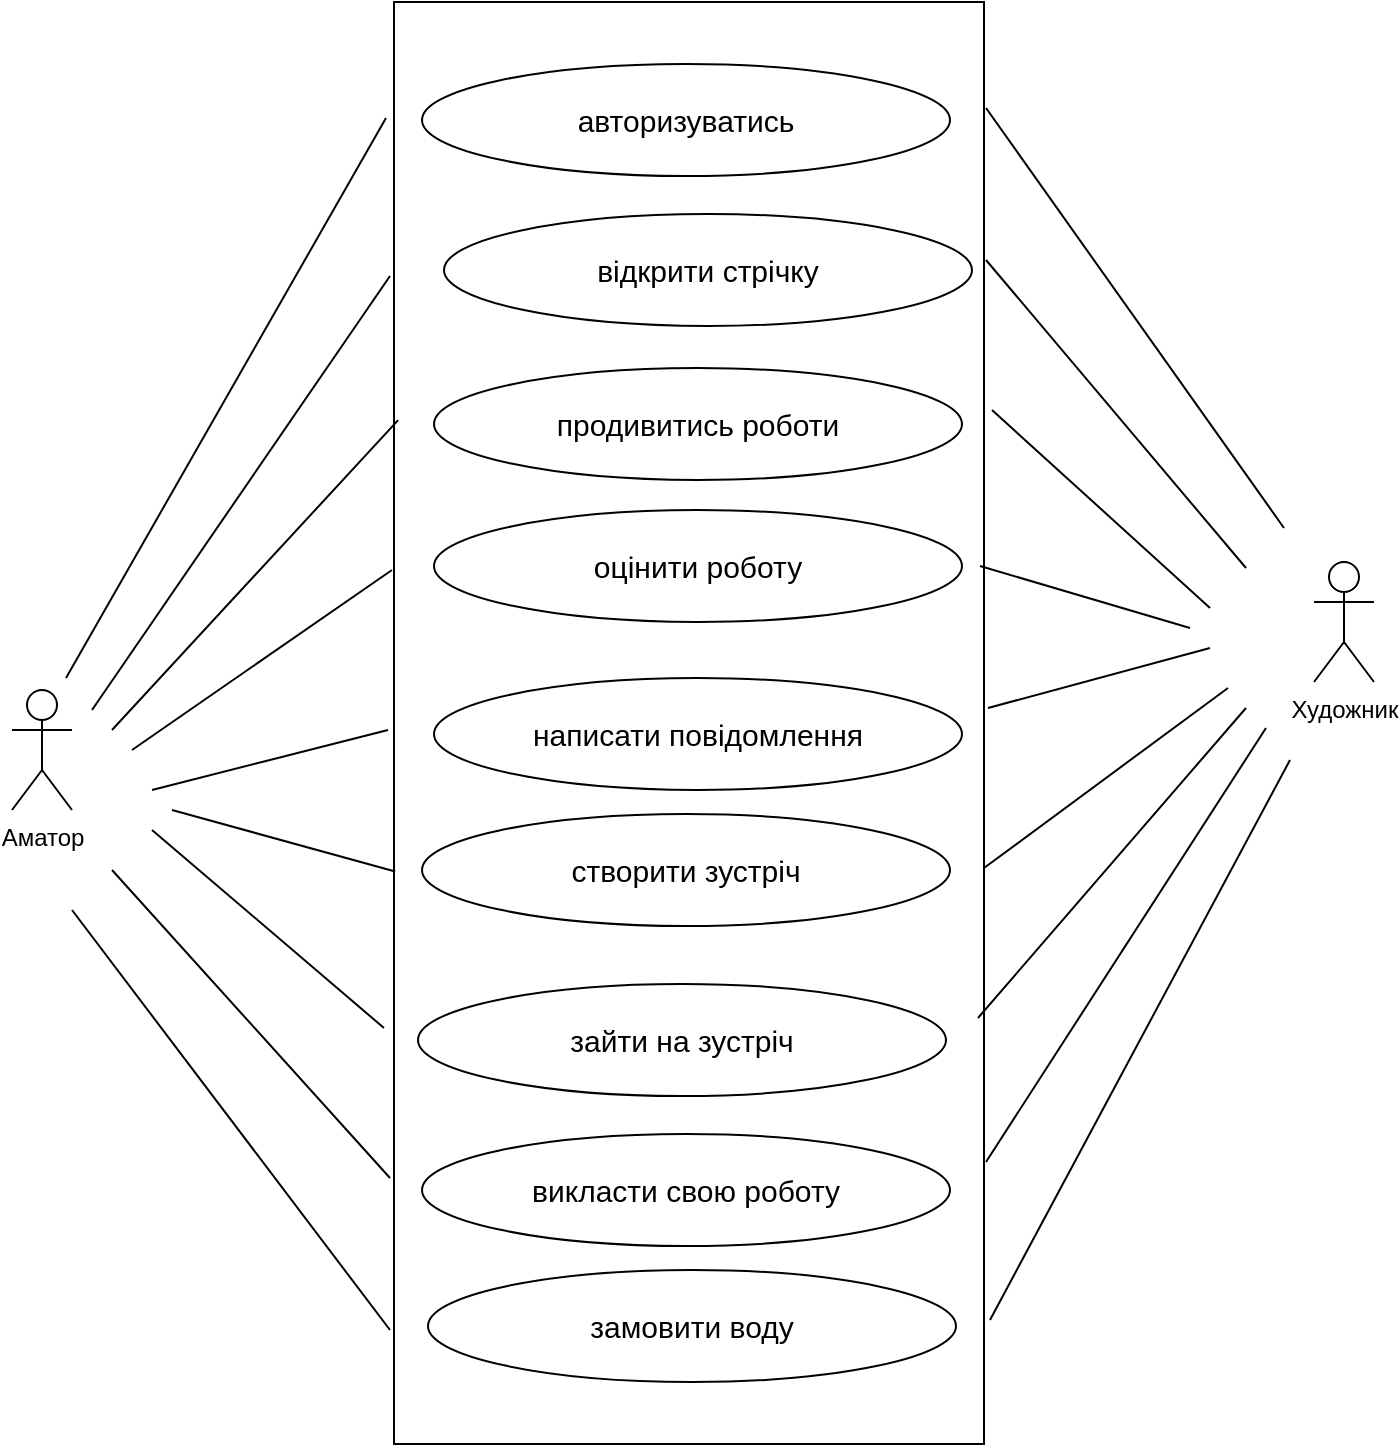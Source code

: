 <mxfile version="16.0.0" type="device"><diagram id="-npAzaXgrkG02xMBJWAt" name="Страница 1"><mxGraphModel dx="1483" dy="943" grid="0" gridSize="10" guides="1" tooltips="1" connect="1" arrows="1" fold="1" page="1" pageScale="1" pageWidth="827" pageHeight="1169" math="0" shadow="0"><root><mxCell id="0"/><mxCell id="1" parent="0"/><mxCell id="8axRr-4qDeUGZO0L-44V-12" value="" style="rounded=0;whiteSpace=wrap;html=1;" vertex="1" parent="1"><mxGeometry x="281" y="116" width="295" height="721" as="geometry"/></mxCell><mxCell id="TfWt5iIgsPcJb-KnJJEE-1" value="Аматор" style="shape=umlActor;verticalLabelPosition=bottom;verticalAlign=top;html=1;outlineConnect=0;" parent="1" vertex="1"><mxGeometry x="90" y="460" width="30" height="60" as="geometry"/></mxCell><mxCell id="TfWt5iIgsPcJb-KnJJEE-2" value="Художник&lt;br&gt;" style="shape=umlActor;verticalLabelPosition=bottom;verticalAlign=top;html=1;outlineConnect=0;" parent="1" vertex="1"><mxGeometry x="741" y="396" width="30" height="60" as="geometry"/></mxCell><mxCell id="TfWt5iIgsPcJb-KnJJEE-17" value="" style="endArrow=none;html=1;rounded=0;fontSize=15;" parent="1" edge="1"><mxGeometry width="50" height="50" relative="1" as="geometry"><mxPoint x="130" y="470" as="sourcePoint"/><mxPoint x="279" y="253" as="targetPoint"/></mxGeometry></mxCell><mxCell id="TfWt5iIgsPcJb-KnJJEE-18" value="" style="endArrow=none;html=1;rounded=0;fontSize=15;entryX=0.007;entryY=0.29;entryDx=0;entryDy=0;entryPerimeter=0;" parent="1" edge="1" target="8axRr-4qDeUGZO0L-44V-12"><mxGeometry width="50" height="50" relative="1" as="geometry"><mxPoint x="140" y="480" as="sourcePoint"/><mxPoint x="270" y="340" as="targetPoint"/></mxGeometry></mxCell><mxCell id="TfWt5iIgsPcJb-KnJJEE-19" value="" style="endArrow=none;html=1;rounded=0;fontSize=15;" parent="1" edge="1"><mxGeometry width="50" height="50" relative="1" as="geometry"><mxPoint x="150" y="490" as="sourcePoint"/><mxPoint x="280" y="400" as="targetPoint"/></mxGeometry></mxCell><mxCell id="TfWt5iIgsPcJb-KnJJEE-20" value="" style="endArrow=none;html=1;rounded=0;fontSize=15;" parent="1" edge="1"><mxGeometry width="50" height="50" relative="1" as="geometry"><mxPoint x="160" y="510" as="sourcePoint"/><mxPoint x="278" y="480" as="targetPoint"/></mxGeometry></mxCell><mxCell id="TfWt5iIgsPcJb-KnJJEE-21" value="" style="endArrow=none;html=1;rounded=0;fontSize=15;" parent="1" edge="1"><mxGeometry width="50" height="50" relative="1" as="geometry"><mxPoint x="279" y="780" as="sourcePoint"/><mxPoint x="120" y="570" as="targetPoint"/></mxGeometry></mxCell><mxCell id="TfWt5iIgsPcJb-KnJJEE-22" value="" style="endArrow=none;html=1;rounded=0;fontSize=15;entryX=0.002;entryY=0.603;entryDx=0;entryDy=0;entryPerimeter=0;" parent="1" edge="1" target="8axRr-4qDeUGZO0L-44V-12"><mxGeometry width="50" height="50" relative="1" as="geometry"><mxPoint x="170" y="520" as="sourcePoint"/><mxPoint x="270" y="550" as="targetPoint"/></mxGeometry></mxCell><mxCell id="TfWt5iIgsPcJb-KnJJEE-23" value="" style="endArrow=none;html=1;rounded=0;fontSize=15;" parent="1" edge="1"><mxGeometry width="50" height="50" relative="1" as="geometry"><mxPoint x="160" y="530" as="sourcePoint"/><mxPoint x="276" y="629" as="targetPoint"/></mxGeometry></mxCell><mxCell id="TfWt5iIgsPcJb-KnJJEE-24" value="" style="endArrow=none;html=1;rounded=0;fontSize=15;" parent="1" edge="1"><mxGeometry width="50" height="50" relative="1" as="geometry"><mxPoint x="279" y="704" as="sourcePoint"/><mxPoint x="140" y="550" as="targetPoint"/></mxGeometry></mxCell><mxCell id="TfWt5iIgsPcJb-KnJJEE-43" value="" style="endArrow=none;html=1;rounded=0;fontSize=15;" parent="1" edge="1"><mxGeometry width="50" height="50" relative="1" as="geometry"><mxPoint x="117.0" y="454" as="sourcePoint"/><mxPoint x="277" y="174" as="targetPoint"/></mxGeometry></mxCell><mxCell id="8axRr-4qDeUGZO0L-44V-1" value="&lt;span style=&quot;font-size: 15px&quot;&gt;авторизуватись&lt;/span&gt;" style="ellipse;whiteSpace=wrap;html=1;" vertex="1" parent="1"><mxGeometry x="295" y="147" width="264" height="56" as="geometry"/></mxCell><mxCell id="8axRr-4qDeUGZO0L-44V-2" value="&lt;span style=&quot;font-size: 15px&quot;&gt;відкрити стрічку&lt;/span&gt;" style="ellipse;whiteSpace=wrap;html=1;" vertex="1" parent="1"><mxGeometry x="306" y="222" width="264" height="56" as="geometry"/></mxCell><mxCell id="8axRr-4qDeUGZO0L-44V-3" value="&lt;span style=&quot;font-size: 15px&quot;&gt;продивитись роботи&lt;/span&gt;" style="ellipse;whiteSpace=wrap;html=1;" vertex="1" parent="1"><mxGeometry x="301" y="299" width="264" height="56" as="geometry"/></mxCell><mxCell id="8axRr-4qDeUGZO0L-44V-4" value="&lt;span style=&quot;font-size: 15px&quot;&gt;оцінити роботу&lt;/span&gt;" style="ellipse;whiteSpace=wrap;html=1;" vertex="1" parent="1"><mxGeometry x="301" y="370" width="264" height="56" as="geometry"/></mxCell><mxCell id="8axRr-4qDeUGZO0L-44V-6" value="&lt;span style=&quot;font-size: 15px&quot;&gt;написати повідомлення&lt;/span&gt;" style="ellipse;whiteSpace=wrap;html=1;" vertex="1" parent="1"><mxGeometry x="301" y="454" width="264" height="56" as="geometry"/></mxCell><mxCell id="8axRr-4qDeUGZO0L-44V-7" value="&lt;span style=&quot;font-size: 15px&quot;&gt;створити зустріч&lt;/span&gt;" style="ellipse;whiteSpace=wrap;html=1;" vertex="1" parent="1"><mxGeometry x="295" y="522" width="264" height="56" as="geometry"/></mxCell><mxCell id="8axRr-4qDeUGZO0L-44V-8" value="&lt;span style=&quot;font-size: 15px&quot;&gt;зайти на зустріч&lt;/span&gt;" style="ellipse;whiteSpace=wrap;html=1;" vertex="1" parent="1"><mxGeometry x="293" y="607" width="264" height="56" as="geometry"/></mxCell><mxCell id="8axRr-4qDeUGZO0L-44V-9" value="&lt;span style=&quot;font-size: 15px&quot;&gt;викласти свою роботу&lt;/span&gt;" style="ellipse;whiteSpace=wrap;html=1;" vertex="1" parent="1"><mxGeometry x="295" y="682" width="264" height="56" as="geometry"/></mxCell><mxCell id="8axRr-4qDeUGZO0L-44V-10" value="&lt;span style=&quot;font-size: 15px&quot;&gt;замовити воду&lt;/span&gt;" style="ellipse;whiteSpace=wrap;html=1;" vertex="1" parent="1"><mxGeometry x="298" y="750" width="264" height="56" as="geometry"/></mxCell><mxCell id="8axRr-4qDeUGZO0L-44V-11" style="edgeStyle=orthogonalEdgeStyle;rounded=0;orthogonalLoop=1;jettySize=auto;html=1;exitX=0.5;exitY=1;exitDx=0;exitDy=0;" edge="1" parent="1" source="8axRr-4qDeUGZO0L-44V-4" target="8axRr-4qDeUGZO0L-44V-4"><mxGeometry relative="1" as="geometry"/></mxCell><mxCell id="8axRr-4qDeUGZO0L-44V-31" value="" style="group;rotation=-180;" vertex="1" connectable="0" parent="1"><mxGeometry x="573" y="169" width="156" height="606" as="geometry"/></mxCell><mxCell id="8axRr-4qDeUGZO0L-44V-22" value="" style="endArrow=none;html=1;rounded=0;fontSize=15;" edge="1" parent="8axRr-4qDeUGZO0L-44V-31"><mxGeometry width="50" height="50" relative="1" as="geometry"><mxPoint x="144" y="310" as="sourcePoint"/><mxPoint x="4" y="527" as="targetPoint"/></mxGeometry></mxCell><mxCell id="8axRr-4qDeUGZO0L-44V-23" value="" style="endArrow=none;html=1;rounded=0;fontSize=15;entryX=0.007;entryY=0.29;entryDx=0;entryDy=0;entryPerimeter=0;" edge="1" parent="8axRr-4qDeUGZO0L-44V-31"><mxGeometry width="50" height="50" relative="1" as="geometry"><mxPoint x="134" y="300" as="sourcePoint"/><mxPoint y="455" as="targetPoint"/></mxGeometry></mxCell><mxCell id="8axRr-4qDeUGZO0L-44V-24" value="" style="endArrow=none;html=1;rounded=0;fontSize=15;" edge="1" parent="8axRr-4qDeUGZO0L-44V-31"><mxGeometry width="50" height="50" relative="1" as="geometry"><mxPoint x="125" y="290" as="sourcePoint"/><mxPoint x="3" y="380" as="targetPoint"/></mxGeometry></mxCell><mxCell id="8axRr-4qDeUGZO0L-44V-25" value="" style="endArrow=none;html=1;rounded=0;fontSize=15;" edge="1" parent="8axRr-4qDeUGZO0L-44V-31"><mxGeometry width="50" height="50" relative="1" as="geometry"><mxPoint x="116" y="270" as="sourcePoint"/><mxPoint x="5" y="300" as="targetPoint"/></mxGeometry></mxCell><mxCell id="8axRr-4qDeUGZO0L-44V-26" value="" style="endArrow=none;html=1;rounded=0;fontSize=15;" edge="1" parent="8axRr-4qDeUGZO0L-44V-31"><mxGeometry width="50" height="50" relative="1" as="geometry"><mxPoint x="4" as="sourcePoint"/><mxPoint x="153" y="210" as="targetPoint"/></mxGeometry></mxCell><mxCell id="8axRr-4qDeUGZO0L-44V-27" value="" style="endArrow=none;html=1;rounded=0;fontSize=15;entryX=0.002;entryY=0.603;entryDx=0;entryDy=0;entryPerimeter=0;" edge="1" parent="8axRr-4qDeUGZO0L-44V-31"><mxGeometry width="50" height="50" relative="1" as="geometry"><mxPoint x="106" y="260" as="sourcePoint"/><mxPoint x="1" y="229" as="targetPoint"/></mxGeometry></mxCell><mxCell id="8axRr-4qDeUGZO0L-44V-28" value="" style="endArrow=none;html=1;rounded=0;fontSize=15;" edge="1" parent="8axRr-4qDeUGZO0L-44V-31"><mxGeometry width="50" height="50" relative="1" as="geometry"><mxPoint x="116" y="250" as="sourcePoint"/><mxPoint x="7" y="151" as="targetPoint"/></mxGeometry></mxCell><mxCell id="8axRr-4qDeUGZO0L-44V-29" value="" style="endArrow=none;html=1;rounded=0;fontSize=15;" edge="1" parent="8axRr-4qDeUGZO0L-44V-31"><mxGeometry width="50" height="50" relative="1" as="geometry"><mxPoint x="4" y="76" as="sourcePoint"/><mxPoint x="134" y="230" as="targetPoint"/></mxGeometry></mxCell><mxCell id="8axRr-4qDeUGZO0L-44V-30" value="" style="endArrow=none;html=1;rounded=0;fontSize=15;" edge="1" parent="8axRr-4qDeUGZO0L-44V-31"><mxGeometry width="50" height="50" relative="1" as="geometry"><mxPoint x="156" y="326" as="sourcePoint"/><mxPoint x="6" y="606" as="targetPoint"/></mxGeometry></mxCell></root></mxGraphModel></diagram></mxfile>